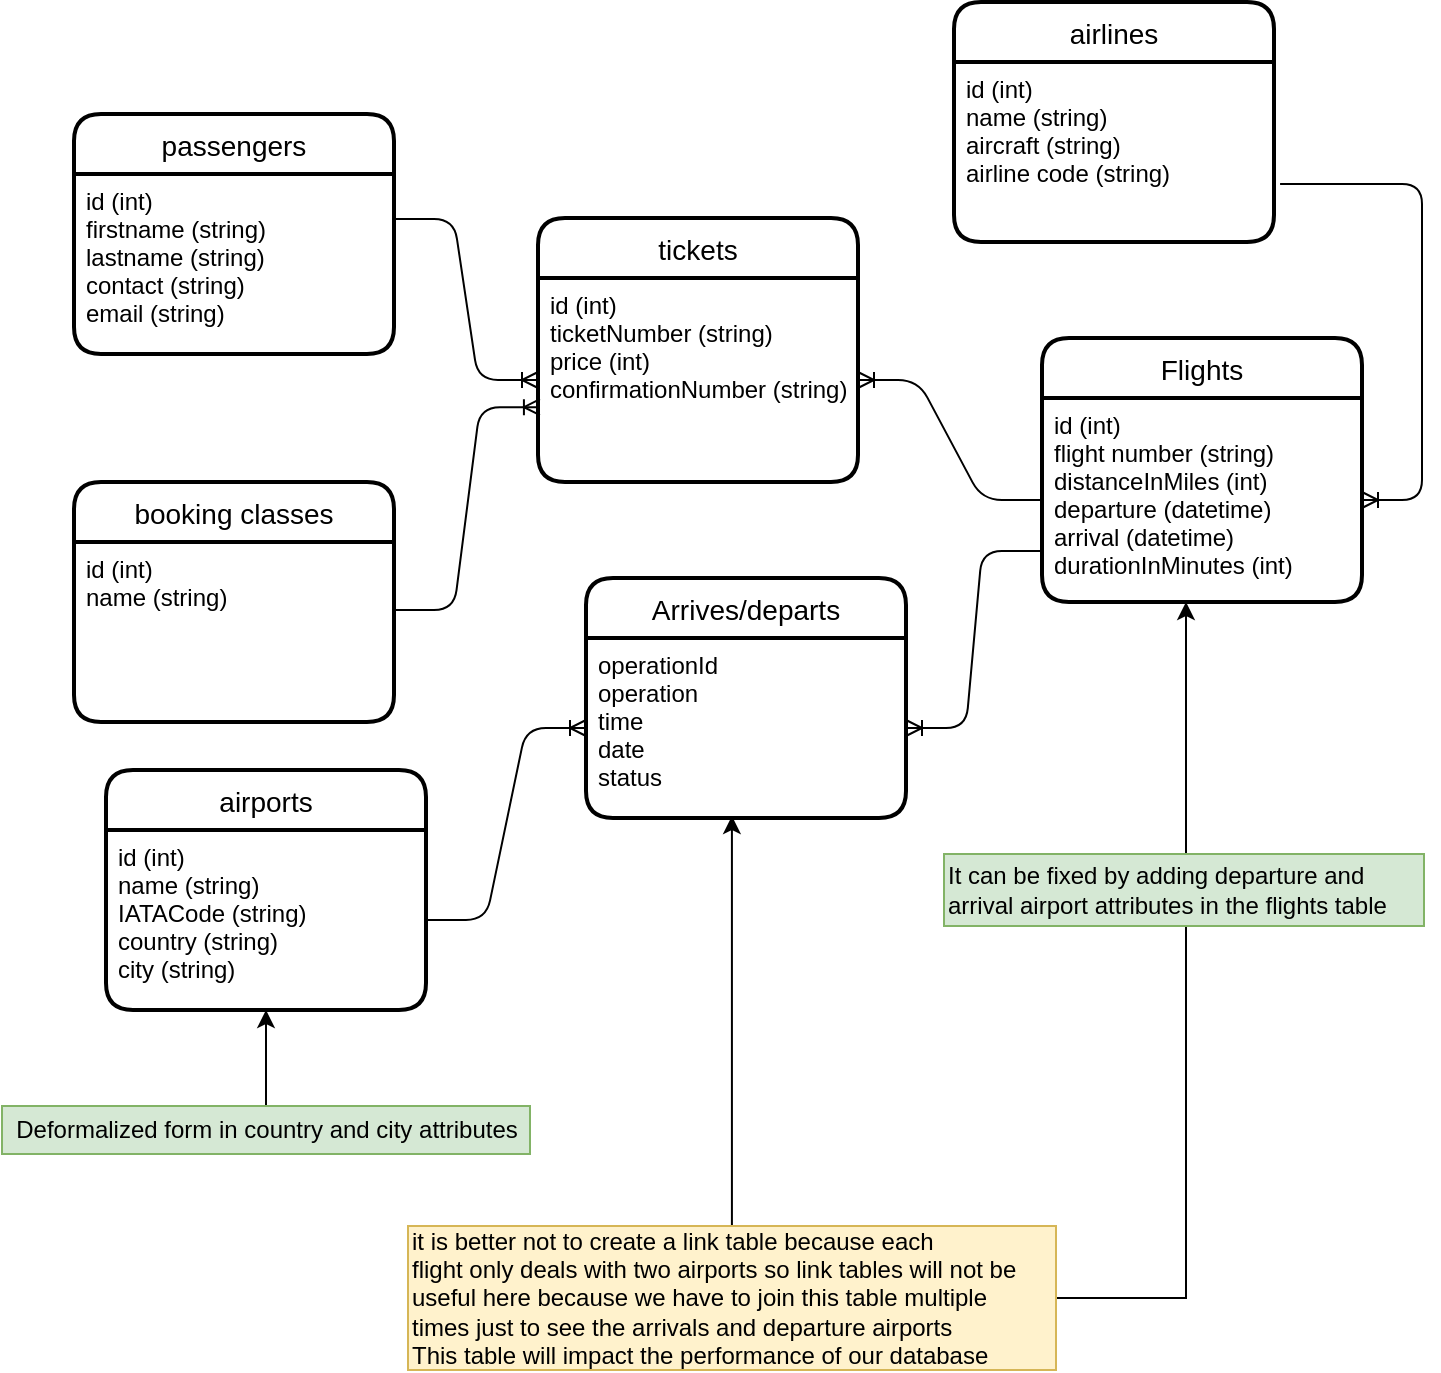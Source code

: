 <mxfile version="15.2.9" type="device"><diagram id="liqHPE5LCFuTVIb4diw2" name="Conceptual and Logical Model: Flight Booking System"><mxGraphModel dx="942" dy="582" grid="1" gridSize="12" guides="1" tooltips="1" connect="1" arrows="1" fold="1" page="1" pageScale="1" pageWidth="850" pageHeight="1100" math="0" shadow="0"><root><mxCell id="0"/><mxCell id="1" parent="0"/><mxCell id="x8eszEXgAw--iKkXMGSt-1" value="passengers" style="swimlane;childLayout=stackLayout;horizontal=1;startSize=30;horizontalStack=0;rounded=1;fontSize=14;fontStyle=0;strokeWidth=2;resizeParent=0;resizeLast=1;shadow=0;dashed=0;align=center;" vertex="1" parent="1"><mxGeometry x="80" y="200" width="160" height="120" as="geometry"/></mxCell><mxCell id="x8eszEXgAw--iKkXMGSt-2" value="id (int)&#10;firstname (string)&#10;lastname (string)&#10;contact (string)&#10;email (string)&#10;" style="align=left;strokeColor=none;fillColor=none;spacingLeft=4;fontSize=12;verticalAlign=top;resizable=0;rotatable=0;part=1;" vertex="1" parent="x8eszEXgAw--iKkXMGSt-1"><mxGeometry y="30" width="160" height="90" as="geometry"/></mxCell><mxCell id="x8eszEXgAw--iKkXMGSt-3" value="tickets" style="swimlane;childLayout=stackLayout;horizontal=1;startSize=30;horizontalStack=0;rounded=1;fontSize=14;fontStyle=0;strokeWidth=2;resizeParent=0;resizeLast=1;shadow=0;dashed=0;align=center;" vertex="1" parent="1"><mxGeometry x="312" y="252" width="160" height="132" as="geometry"/></mxCell><mxCell id="x8eszEXgAw--iKkXMGSt-4" value="id (int)&#10;ticketNumber (string)&#10;price (int)&#10;confirmationNumber (string)" style="align=left;strokeColor=none;fillColor=none;spacingLeft=4;fontSize=12;verticalAlign=top;resizable=0;rotatable=0;part=1;" vertex="1" parent="x8eszEXgAw--iKkXMGSt-3"><mxGeometry y="30" width="160" height="102" as="geometry"/></mxCell><mxCell id="x8eszEXgAw--iKkXMGSt-5" value="booking classes" style="swimlane;childLayout=stackLayout;horizontal=1;startSize=30;horizontalStack=0;rounded=1;fontSize=14;fontStyle=0;strokeWidth=2;resizeParent=0;resizeLast=1;shadow=0;dashed=0;align=center;" vertex="1" parent="1"><mxGeometry x="80" y="384" width="160" height="120" as="geometry"/></mxCell><mxCell id="x8eszEXgAw--iKkXMGSt-6" value="id (int)&#10;name (string)" style="align=left;strokeColor=none;fillColor=none;spacingLeft=4;fontSize=12;verticalAlign=top;resizable=0;rotatable=0;part=1;" vertex="1" parent="x8eszEXgAw--iKkXMGSt-5"><mxGeometry y="30" width="160" height="90" as="geometry"/></mxCell><mxCell id="x8eszEXgAw--iKkXMGSt-7" value="airlines" style="swimlane;childLayout=stackLayout;horizontal=1;startSize=30;horizontalStack=0;rounded=1;fontSize=14;fontStyle=0;strokeWidth=2;resizeParent=0;resizeLast=1;shadow=0;dashed=0;align=center;" vertex="1" parent="1"><mxGeometry x="520" y="144" width="160" height="120" as="geometry"/></mxCell><mxCell id="x8eszEXgAw--iKkXMGSt-8" value="id (int)&#10;name (string)&#10;aircraft (string)&#10;airline code (string)" style="align=left;strokeColor=none;fillColor=none;spacingLeft=4;fontSize=12;verticalAlign=top;resizable=0;rotatable=0;part=1;" vertex="1" parent="x8eszEXgAw--iKkXMGSt-7"><mxGeometry y="30" width="160" height="90" as="geometry"/></mxCell><mxCell id="x8eszEXgAw--iKkXMGSt-9" value="Flights" style="swimlane;childLayout=stackLayout;horizontal=1;startSize=30;horizontalStack=0;rounded=1;fontSize=14;fontStyle=0;strokeWidth=2;resizeParent=0;resizeLast=1;shadow=0;dashed=0;align=center;" vertex="1" parent="1"><mxGeometry x="564" y="312" width="160" height="132" as="geometry"/></mxCell><mxCell id="x8eszEXgAw--iKkXMGSt-10" value="id (int)&#10;flight number (string)&#10;distanceInMiles (int)&#10;departure (datetime)&#10;arrival (datetime)&#10;durationInMinutes (int)" style="align=left;strokeColor=none;fillColor=none;spacingLeft=4;fontSize=12;verticalAlign=top;resizable=0;rotatable=0;part=1;" vertex="1" parent="x8eszEXgAw--iKkXMGSt-9"><mxGeometry y="30" width="160" height="102" as="geometry"/></mxCell><mxCell id="x8eszEXgAw--iKkXMGSt-11" value="airports" style="swimlane;childLayout=stackLayout;horizontal=1;startSize=30;horizontalStack=0;rounded=1;fontSize=14;fontStyle=0;strokeWidth=2;resizeParent=0;resizeLast=1;shadow=0;dashed=0;align=center;" vertex="1" parent="1"><mxGeometry x="96" y="528" width="160" height="120" as="geometry"/></mxCell><mxCell id="x8eszEXgAw--iKkXMGSt-12" value="id (int)&#10;name (string)&#10;IATACode (string)&#10;country (string)&#10;city (string)" style="align=left;strokeColor=none;fillColor=none;spacingLeft=4;fontSize=12;verticalAlign=top;resizable=0;rotatable=0;part=1;" vertex="1" parent="x8eszEXgAw--iKkXMGSt-11"><mxGeometry y="30" width="160" height="90" as="geometry"/></mxCell><mxCell id="x8eszEXgAw--iKkXMGSt-14" value="" style="edgeStyle=entityRelationEdgeStyle;fontSize=12;html=1;endArrow=ERoneToMany;exitX=1;exitY=0.25;exitDx=0;exitDy=0;" edge="1" parent="1" source="x8eszEXgAw--iKkXMGSt-2" target="x8eszEXgAw--iKkXMGSt-4"><mxGeometry width="100" height="100" relative="1" as="geometry"><mxPoint x="252" y="360" as="sourcePoint"/><mxPoint x="470" y="250" as="targetPoint"/></mxGeometry></mxCell><mxCell id="x8eszEXgAw--iKkXMGSt-17" value="" style="edgeStyle=entityRelationEdgeStyle;fontSize=12;html=1;endArrow=ERoneToMany;exitX=1;exitY=0.378;exitDx=0;exitDy=0;exitPerimeter=0;entryX=0.006;entryY=0.633;entryDx=0;entryDy=0;entryPerimeter=0;" edge="1" parent="1" source="x8eszEXgAw--iKkXMGSt-6" target="x8eszEXgAw--iKkXMGSt-4"><mxGeometry width="100" height="100" relative="1" as="geometry"><mxPoint x="372" y="448" as="sourcePoint"/><mxPoint x="360" y="492" as="targetPoint"/></mxGeometry></mxCell><mxCell id="x8eszEXgAw--iKkXMGSt-18" value="" style="edgeStyle=entityRelationEdgeStyle;fontSize=12;html=1;endArrow=ERoneToMany;exitX=0;exitY=0.5;exitDx=0;exitDy=0;" edge="1" parent="1" source="x8eszEXgAw--iKkXMGSt-10" target="x8eszEXgAw--iKkXMGSt-4"><mxGeometry width="100" height="100" relative="1" as="geometry"><mxPoint x="600" y="492" as="sourcePoint"/><mxPoint x="576" y="612" as="targetPoint"/></mxGeometry></mxCell><mxCell id="x8eszEXgAw--iKkXMGSt-19" value="" style="edgeStyle=entityRelationEdgeStyle;fontSize=12;html=1;endArrow=ERoneToMany;exitX=1.019;exitY=0.678;exitDx=0;exitDy=0;exitPerimeter=0;" edge="1" parent="1" source="x8eszEXgAw--iKkXMGSt-8" target="x8eszEXgAw--iKkXMGSt-10"><mxGeometry width="100" height="100" relative="1" as="geometry"><mxPoint x="684" y="228" as="sourcePoint"/><mxPoint x="540" y="504" as="targetPoint"/></mxGeometry></mxCell><mxCell id="x8eszEXgAw--iKkXMGSt-24" value="Arrives/departs" style="swimlane;childLayout=stackLayout;horizontal=1;startSize=30;horizontalStack=0;rounded=1;fontSize=14;fontStyle=0;strokeWidth=2;resizeParent=0;resizeLast=1;shadow=0;dashed=0;align=center;" vertex="1" parent="1"><mxGeometry x="336" y="432" width="160" height="120" as="geometry"/></mxCell><mxCell id="x8eszEXgAw--iKkXMGSt-25" value="operationId&#10;operation&#10;time&#10;date&#10;status" style="align=left;strokeColor=none;fillColor=none;spacingLeft=4;fontSize=12;verticalAlign=top;resizable=0;rotatable=0;part=1;" vertex="1" parent="x8eszEXgAw--iKkXMGSt-24"><mxGeometry y="30" width="160" height="90" as="geometry"/></mxCell><mxCell id="x8eszEXgAw--iKkXMGSt-26" value="" style="edgeStyle=entityRelationEdgeStyle;fontSize=12;html=1;endArrow=ERoneToMany;" edge="1" parent="1" source="x8eszEXgAw--iKkXMGSt-12" target="x8eszEXgAw--iKkXMGSt-25"><mxGeometry width="100" height="100" relative="1" as="geometry"><mxPoint x="372" y="652" as="sourcePoint"/><mxPoint x="472" y="552" as="targetPoint"/></mxGeometry></mxCell><mxCell id="x8eszEXgAw--iKkXMGSt-28" value="" style="edgeStyle=entityRelationEdgeStyle;fontSize=12;html=1;endArrow=ERoneToMany;entryX=1;entryY=0.5;entryDx=0;entryDy=0;exitX=0;exitY=0.75;exitDx=0;exitDy=0;" edge="1" parent="1" source="x8eszEXgAw--iKkXMGSt-10" target="x8eszEXgAw--iKkXMGSt-25"><mxGeometry width="100" height="100" relative="1" as="geometry"><mxPoint x="612" y="568" as="sourcePoint"/><mxPoint x="712" y="468" as="targetPoint"/></mxGeometry></mxCell><mxCell id="x8eszEXgAw--iKkXMGSt-30" style="edgeStyle=orthogonalEdgeStyle;rounded=0;orthogonalLoop=1;jettySize=auto;html=1;entryX=0.5;entryY=1;entryDx=0;entryDy=0;" edge="1" parent="1" source="x8eszEXgAw--iKkXMGSt-29" target="x8eszEXgAw--iKkXMGSt-12"><mxGeometry relative="1" as="geometry"/></mxCell><mxCell id="x8eszEXgAw--iKkXMGSt-29" value="Deformalized form in country and city attributes" style="text;html=1;align=center;verticalAlign=middle;resizable=0;points=[];autosize=1;strokeColor=#82b366;fillColor=#d5e8d4;" vertex="1" parent="1"><mxGeometry x="44" y="696" width="264" height="24" as="geometry"/></mxCell><mxCell id="x8eszEXgAw--iKkXMGSt-32" style="edgeStyle=orthogonalEdgeStyle;rounded=0;orthogonalLoop=1;jettySize=auto;html=1;entryX=0.456;entryY=0.989;entryDx=0;entryDy=0;entryPerimeter=0;" edge="1" parent="1" source="x8eszEXgAw--iKkXMGSt-31" target="x8eszEXgAw--iKkXMGSt-25"><mxGeometry relative="1" as="geometry"/></mxCell><mxCell id="x8eszEXgAw--iKkXMGSt-33" style="edgeStyle=orthogonalEdgeStyle;rounded=0;orthogonalLoop=1;jettySize=auto;html=1;" edge="1" parent="1" source="x8eszEXgAw--iKkXMGSt-31" target="x8eszEXgAw--iKkXMGSt-10"><mxGeometry relative="1" as="geometry"><mxPoint x="684" y="792" as="targetPoint"/><Array as="points"><mxPoint x="636" y="792"/></Array></mxGeometry></mxCell><mxCell id="x8eszEXgAw--iKkXMGSt-31" value="it is better not to create a link table because each&lt;br&gt;flight only deals with two airports so link tables will not be&lt;br&gt;useful here because we have to join this table multiple&lt;br&gt;times just to see the arrivals and departure airports&lt;br&gt;This table will impact the performance of our database" style="text;html=1;align=left;verticalAlign=middle;resizable=0;points=[];autosize=1;strokeColor=#d6b656;fillColor=#fff2cc;" vertex="1" parent="1"><mxGeometry x="247" y="756" width="324" height="72" as="geometry"/></mxCell><mxCell id="x8eszEXgAw--iKkXMGSt-34" value="It can be fixed by adding departure and&lt;br&gt;arrival airport attributes in the&amp;nbsp;flights table" style="text;html=1;align=left;verticalAlign=middle;resizable=0;points=[];autosize=1;strokeColor=#82b366;fillColor=#d5e8d4;" vertex="1" parent="1"><mxGeometry x="515" y="570" width="240" height="36" as="geometry"/></mxCell></root></mxGraphModel></diagram></mxfile>